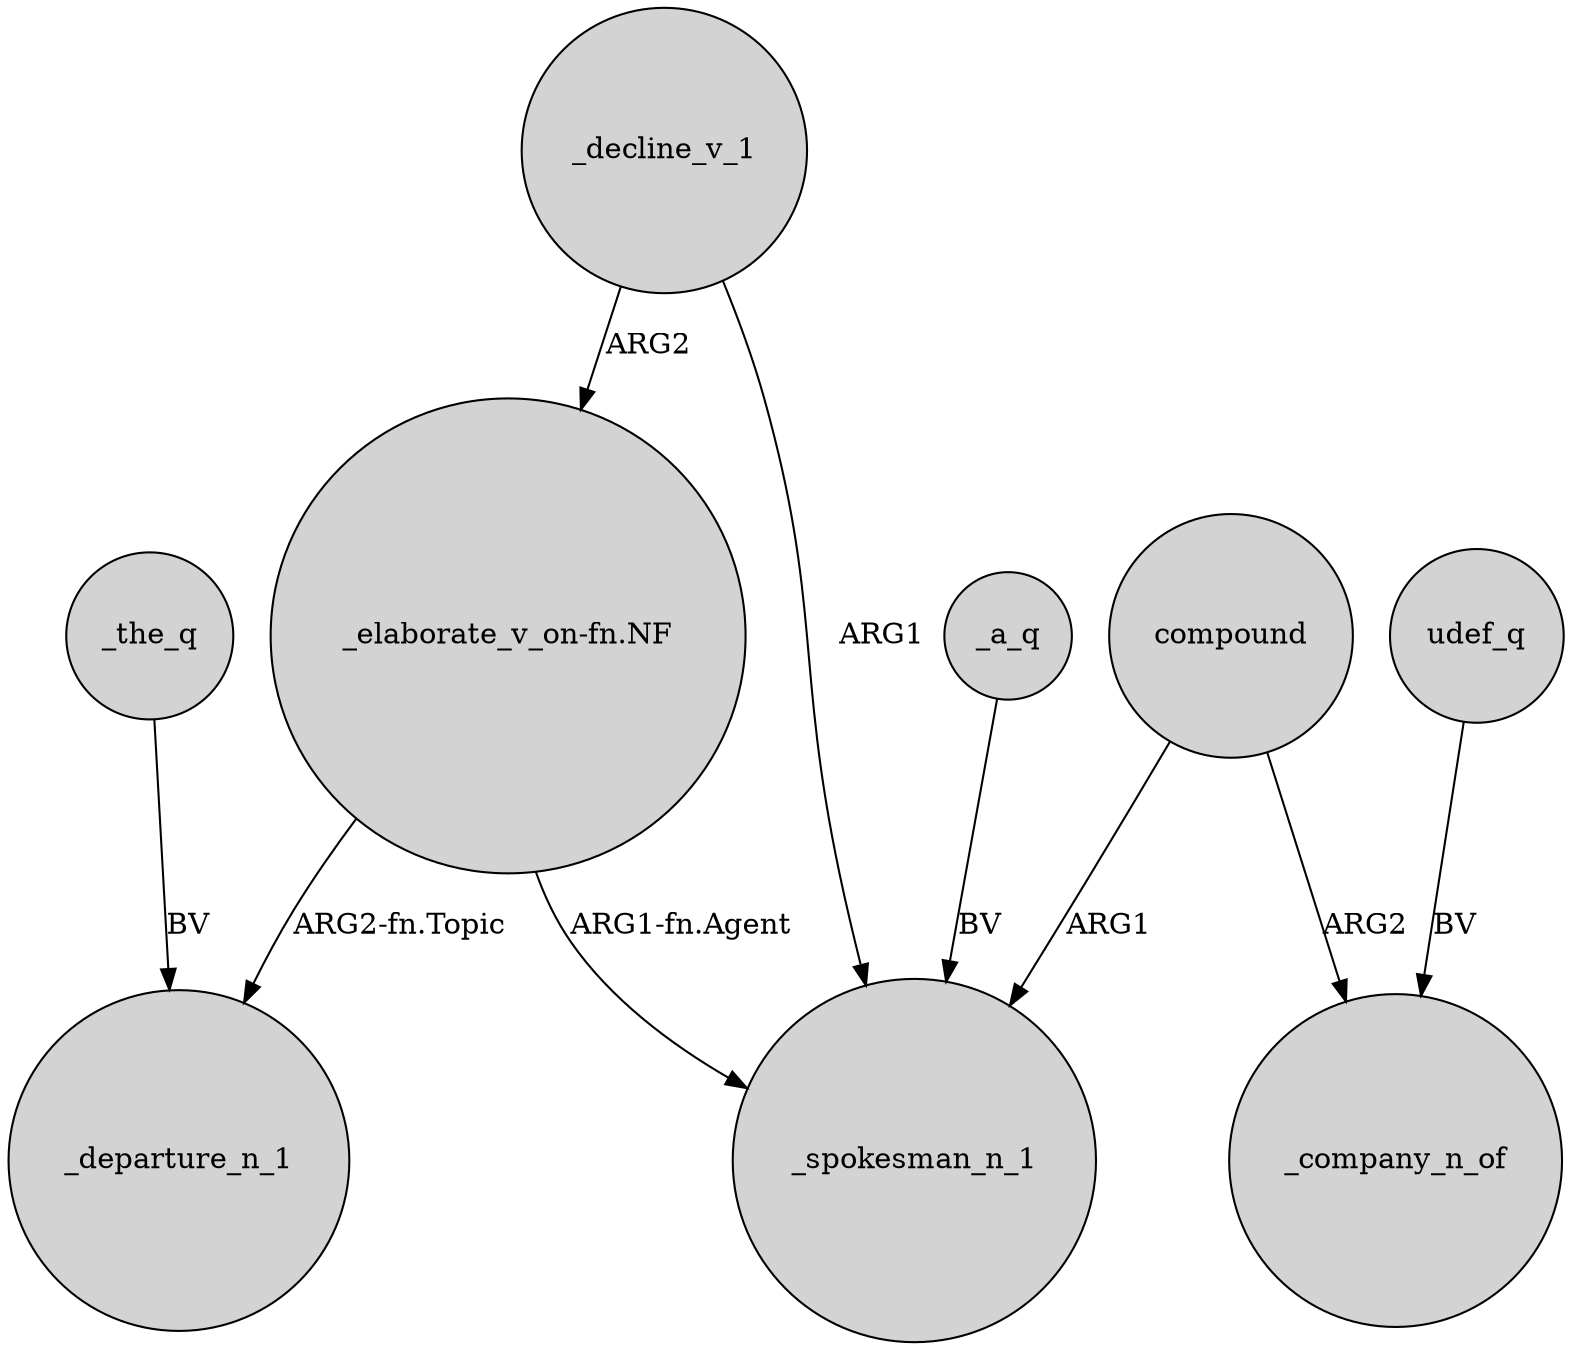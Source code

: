digraph {
	node [shape=circle style=filled]
	"_elaborate_v_on-fn.NF" -> _departure_n_1 [label="ARG2-fn.Topic"]
	compound -> _spokesman_n_1 [label=ARG1]
	compound -> _company_n_of [label=ARG2]
	_a_q -> _spokesman_n_1 [label=BV]
	_the_q -> _departure_n_1 [label=BV]
	"_elaborate_v_on-fn.NF" -> _spokesman_n_1 [label="ARG1-fn.Agent"]
	udef_q -> _company_n_of [label=BV]
	_decline_v_1 -> "_elaborate_v_on-fn.NF" [label=ARG2]
	_decline_v_1 -> _spokesman_n_1 [label=ARG1]
}
